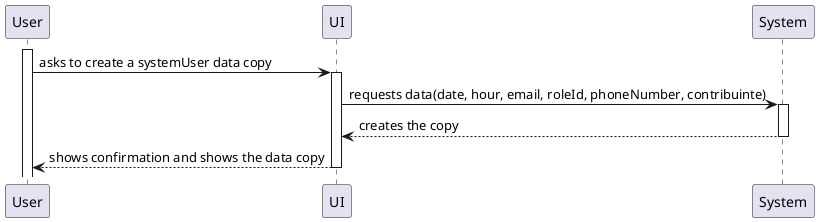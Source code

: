 @startuml

activate User
User -> UI : asks to create a systemUser data copy
activate UI
UI -> System : requests data(date, hour, email, roleId, phoneNumber, contribuinte)
activate System
System --> UI : creates the copy
deactivate System
UI --> User : shows confirmation and shows the data copy
deactivate UI

@enduml